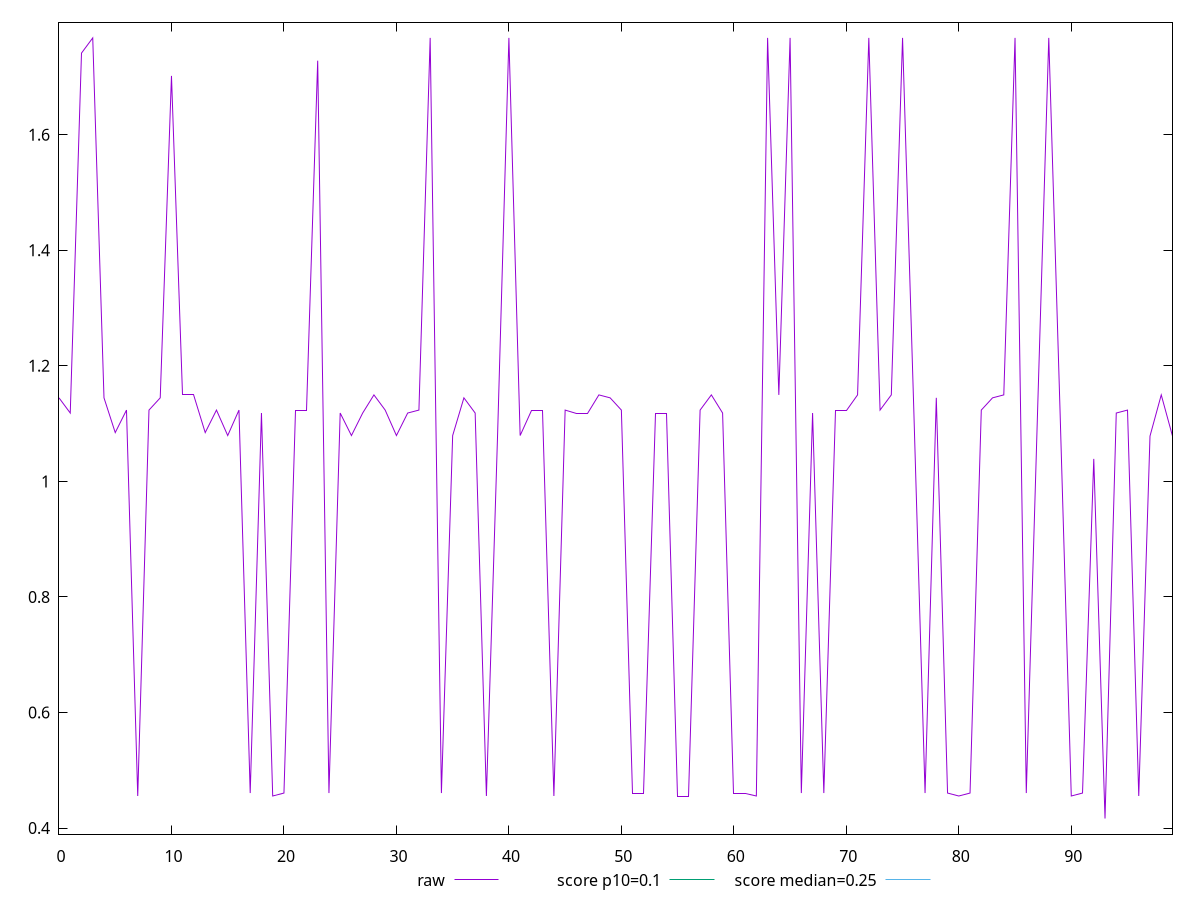 reset

$raw <<EOF
0 1.144584248860677
1 1.1183046468098958
2 1.7413474527994792
3 1.7676270548502604
4 1.144584248860677
5 1.0844366455078125
6 1.1234112548828126
7 0.4553914388020833
8 1.1234112548828126
9 1.144584248860677
10 1.7018878173828125
11 1.1496908569335937
12 1.1496908569335937
13 1.0844366455078125
14 1.1234112548828126
15 1.0793300374348958
16 1.1234112548828126
17 0.460498046875
18 1.1183046468098958
19 0.4553914388020833
20 0.460498046875
21 1.1234112548828126
22 1.1234112548828126
23 1.7281674194335936
24 0.460498046875
25 1.1183046468098958
26 1.0793300374348958
27 1.1183046468098958
28 1.1496908569335937
29 1.1234112548828126
30 1.0793300374348958
31 1.1183046468098958
32 1.1234112548828126
33 1.7676270548502604
34 0.460498046875
35 1.0793300374348958
36 1.144584248860677
37 1.1183046468098958
38 0.4553914388020833
39 1.0844366455078125
40 1.7676270548502604
41 1.0793300374348958
42 1.1234112548828126
43 1.1234112548828126
44 0.4553914388020833
45 1.1234112548828126
46 1.1183046468098958
47 1.1183046468098958
48 1.1496908569335937
49 1.144584248860677
50 1.1234112548828126
51 0.460498046875
52 0.460498046875
53 1.1183046468098958
54 1.1183046468098958
55 0.4553914388020833
56 0.4553914388020833
57 1.1234112548828126
58 1.1496908569335937
59 1.1183046468098958
60 0.460498046875
61 0.460498046875
62 0.4553914388020833
63 1.7676270548502604
64 1.1496908569335937
65 1.7676270548502604
66 0.460498046875
67 1.1183046468098958
68 0.460498046875
69 1.1234112548828126
70 1.1234112548828126
71 1.1496908569335937
72 1.7676270548502604
73 1.1234112548828126
74 1.1496908569335937
75 1.7676270548502604
76 1.1234112548828126
77 0.460498046875
78 1.144584248860677
79 0.460498046875
80 0.4553914388020833
81 0.460498046875
82 1.1234112548828126
83 1.144584248860677
84 1.1496908569335937
85 1.7676270548502604
86 0.460498046875
87 1.1183046468098958
88 1.7676270548502604
89 1.1234112548828126
90 0.4553914388020833
91 0.460498046875
92 1.038974609375
93 0.4164168294270833
94 1.1183046468098958
95 1.1234112548828126
96 0.4553914388020833
97 1.0784342447916666
98 1.1496908569335937
99 1.0784342447916666
EOF

set key outside below
set xrange [0:99]
set yrange [0.38939262491861976:1.7946512593587238]
set trange [0.38939262491861976:1.7946512593587238]
set terminal svg size 640, 500 enhanced background rgb 'white'
set output "report_00017_2021-02-10T15-08-03.406Z/cumulative-layout-shift/samples/pages+cached+noadtech+nomedia/raw/values.svg"

plot $raw title "raw" with line, \
     0.1 title "score p10=0.1", \
     0.25 title "score median=0.25"

reset
